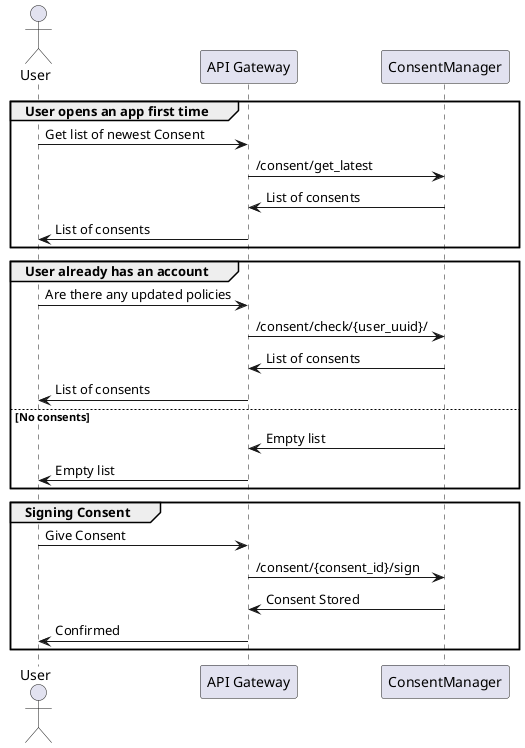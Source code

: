 @startuml sequence
actor User as user

participant "API Gateway" as api
participant "ConsentManager" as cm

group User opens an app first time
user -> api: Get list of newest Consent
api -> cm: /consent/get_latest
cm -> api: List of consents
api -> user: List of consents
end

group User already has an account
user -> api: Are there any updated policies
api -> cm: /consent/check/{user_uuid}/
cm -> api: List of consents
api -> user: List of consents
else No consents
cm -> api: Empty list
api -> user: Empty list 
end

group Signing Consent
user -> api: Give Consent
api -> cm: /consent/{consent_id}/sign
cm -> api: Consent Stored
api -> user: Confirmed
end

@enduml